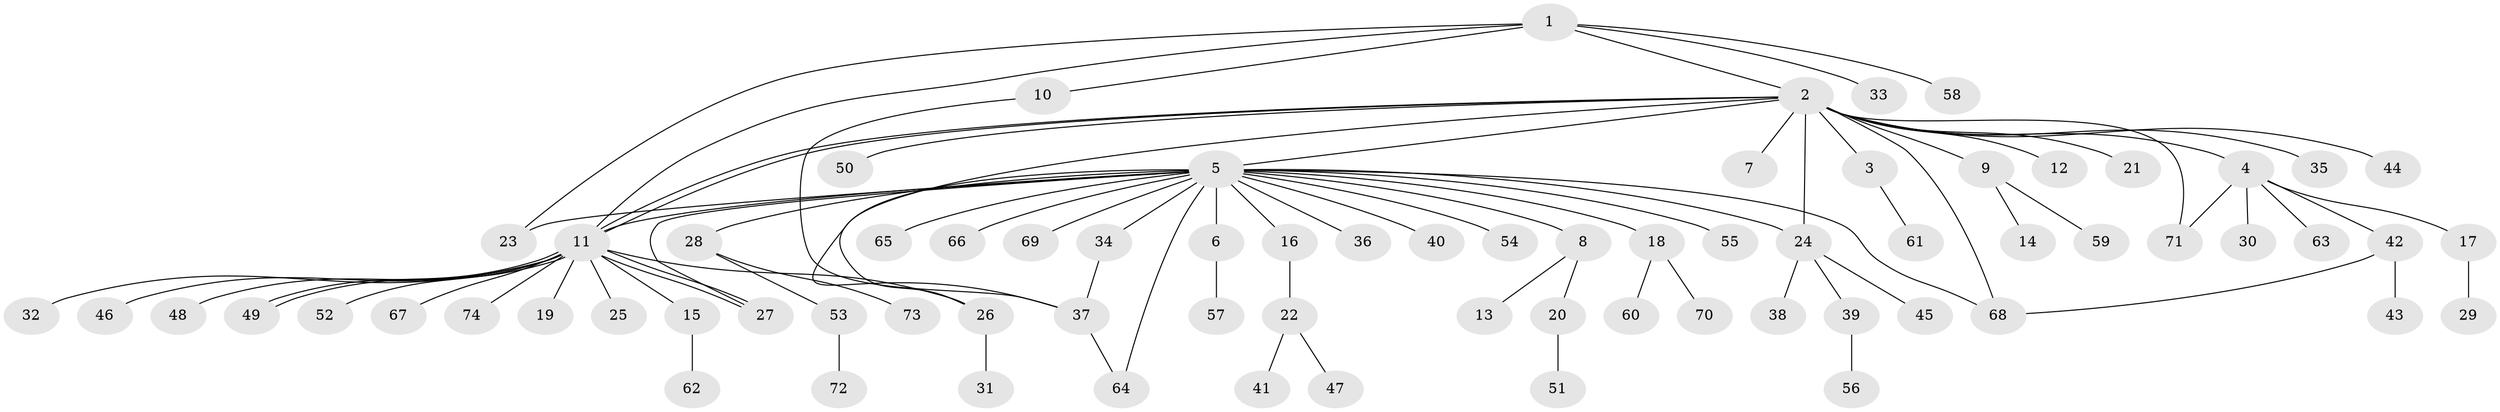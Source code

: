// coarse degree distribution, {5: 0.03508771929824561, 15: 0.017543859649122806, 22: 0.017543859649122806, 1: 0.6666666666666666, 2: 0.17543859649122806, 16: 0.017543859649122806, 3: 0.05263157894736842, 4: 0.017543859649122806}
// Generated by graph-tools (version 1.1) at 2025/51/02/27/25 19:51:56]
// undirected, 74 vertices, 88 edges
graph export_dot {
graph [start="1"]
  node [color=gray90,style=filled];
  1;
  2;
  3;
  4;
  5;
  6;
  7;
  8;
  9;
  10;
  11;
  12;
  13;
  14;
  15;
  16;
  17;
  18;
  19;
  20;
  21;
  22;
  23;
  24;
  25;
  26;
  27;
  28;
  29;
  30;
  31;
  32;
  33;
  34;
  35;
  36;
  37;
  38;
  39;
  40;
  41;
  42;
  43;
  44;
  45;
  46;
  47;
  48;
  49;
  50;
  51;
  52;
  53;
  54;
  55;
  56;
  57;
  58;
  59;
  60;
  61;
  62;
  63;
  64;
  65;
  66;
  67;
  68;
  69;
  70;
  71;
  72;
  73;
  74;
  1 -- 2;
  1 -- 10;
  1 -- 11;
  1 -- 23;
  1 -- 33;
  1 -- 58;
  2 -- 3;
  2 -- 4;
  2 -- 5;
  2 -- 7;
  2 -- 9;
  2 -- 11;
  2 -- 11;
  2 -- 12;
  2 -- 21;
  2 -- 24;
  2 -- 35;
  2 -- 37;
  2 -- 44;
  2 -- 50;
  2 -- 68;
  2 -- 71;
  3 -- 61;
  4 -- 17;
  4 -- 30;
  4 -- 42;
  4 -- 63;
  4 -- 71;
  5 -- 6;
  5 -- 8;
  5 -- 11;
  5 -- 16;
  5 -- 18;
  5 -- 23;
  5 -- 24;
  5 -- 26;
  5 -- 27;
  5 -- 28;
  5 -- 34;
  5 -- 36;
  5 -- 40;
  5 -- 54;
  5 -- 55;
  5 -- 64;
  5 -- 65;
  5 -- 66;
  5 -- 68;
  5 -- 69;
  6 -- 57;
  8 -- 13;
  8 -- 20;
  9 -- 14;
  9 -- 59;
  10 -- 37;
  11 -- 15;
  11 -- 19;
  11 -- 25;
  11 -- 26;
  11 -- 27;
  11 -- 27;
  11 -- 32;
  11 -- 46;
  11 -- 48;
  11 -- 49;
  11 -- 49;
  11 -- 52;
  11 -- 67;
  11 -- 74;
  15 -- 62;
  16 -- 22;
  17 -- 29;
  18 -- 60;
  18 -- 70;
  20 -- 51;
  22 -- 41;
  22 -- 47;
  24 -- 38;
  24 -- 39;
  24 -- 45;
  26 -- 31;
  28 -- 53;
  28 -- 73;
  34 -- 37;
  37 -- 64;
  39 -- 56;
  42 -- 43;
  42 -- 68;
  53 -- 72;
}

